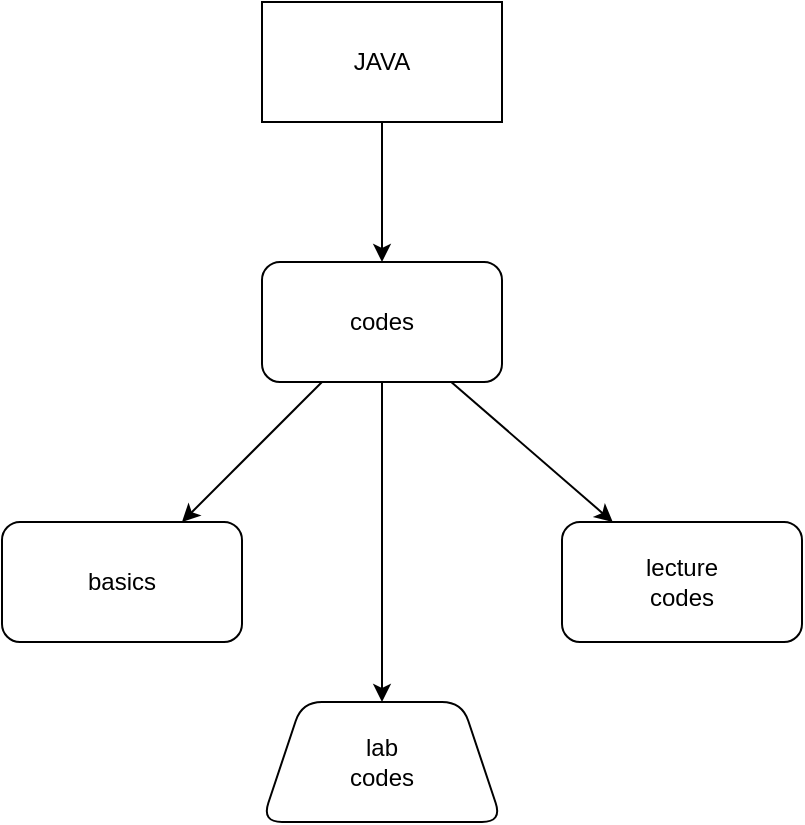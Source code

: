 <mxfile>
    <diagram id="JrLnUevK8gFL9YkEkxkm" name="Page-1">
        <mxGraphModel dx="636" dy="403" grid="1" gridSize="10" guides="1" tooltips="1" connect="1" arrows="1" fold="1" page="1" pageScale="1" pageWidth="827" pageHeight="1169" math="0" shadow="0">
            <root>
                <mxCell id="0"/>
                <mxCell id="1" parent="0"/>
                <mxCell id="4" value="" style="edgeStyle=none;html=1;" edge="1" parent="1" source="2" target="3">
                    <mxGeometry relative="1" as="geometry"/>
                </mxCell>
                <mxCell id="2" value="JAVA" style="whiteSpace=wrap;html=1;" vertex="1" parent="1">
                    <mxGeometry x="250" y="100" width="120" height="60" as="geometry"/>
                </mxCell>
                <mxCell id="6" value="" style="edgeStyle=none;html=1;" edge="1" parent="1" source="3" target="5">
                    <mxGeometry relative="1" as="geometry"/>
                </mxCell>
                <mxCell id="8" value="" style="edgeStyle=none;html=1;" edge="1" parent="1" source="3" target="7">
                    <mxGeometry relative="1" as="geometry"/>
                </mxCell>
                <mxCell id="10" value="" style="edgeStyle=none;html=1;" edge="1" parent="1" source="3" target="9">
                    <mxGeometry relative="1" as="geometry"/>
                </mxCell>
                <mxCell id="3" value="codes" style="rounded=1;whiteSpace=wrap;html=1;" vertex="1" parent="1">
                    <mxGeometry x="250" y="230" width="120" height="60" as="geometry"/>
                </mxCell>
                <mxCell id="5" value="basics" style="rounded=1;whiteSpace=wrap;html=1;" vertex="1" parent="1">
                    <mxGeometry x="120" y="360" width="120" height="60" as="geometry"/>
                </mxCell>
                <mxCell id="7" value="lecture&lt;div&gt;codes&lt;/div&gt;" style="whiteSpace=wrap;html=1;rounded=1;" vertex="1" parent="1">
                    <mxGeometry x="400" y="360" width="120" height="60" as="geometry"/>
                </mxCell>
                <mxCell id="9" value="lab&lt;div&gt;codes&lt;/div&gt;" style="shape=trapezoid;perimeter=trapezoidPerimeter;whiteSpace=wrap;html=1;fixedSize=1;rounded=1;" vertex="1" parent="1">
                    <mxGeometry x="250" y="450" width="120" height="60" as="geometry"/>
                </mxCell>
            </root>
        </mxGraphModel>
    </diagram>
</mxfile>